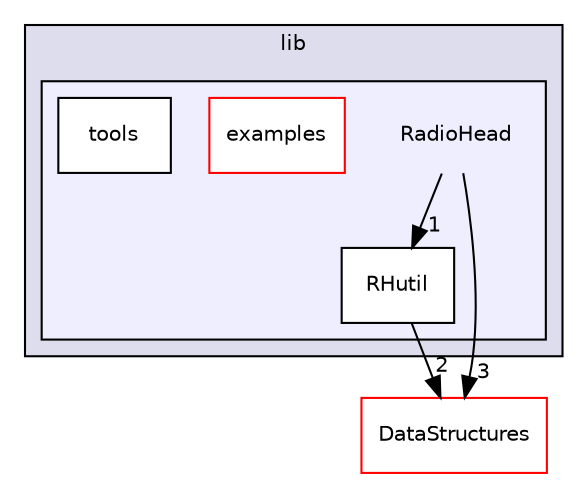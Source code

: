 digraph "C:/Users/disoz/Documents/GitHub/ERT2020GS/Telecom/RFmodem/lib/RadioHead" {
  compound=true
  node [ fontsize="10", fontname="Helvetica"];
  edge [ labelfontsize="10", labelfontname="Helvetica"];
  subgraph clusterdir_214c4232bc91c796264992cfbceb7352 {
    graph [ bgcolor="#ddddee", pencolor="black", label="lib" fontname="Helvetica", fontsize="10", URL="dir_214c4232bc91c796264992cfbceb7352.html"]
  subgraph clusterdir_ef78388813ba77867720a372781a96cc {
    graph [ bgcolor="#eeeeff", pencolor="black", label="" URL="dir_ef78388813ba77867720a372781a96cc.html"];
    dir_ef78388813ba77867720a372781a96cc [shape=plaintext label="RadioHead"];
    dir_f7ae9c9ae6d822f952bba6b2517e8798 [shape=box label="examples" color="red" fillcolor="white" style="filled" URL="dir_f7ae9c9ae6d822f952bba6b2517e8798.html"];
    dir_903f9e936e87c738fa9e4c15f133ee8b [shape=box label="RHutil" color="black" fillcolor="white" style="filled" URL="dir_903f9e936e87c738fa9e4c15f133ee8b.html"];
    dir_84e82516609eb1e3d1550ae03aba3f61 [shape=box label="tools" color="black" fillcolor="white" style="filled" URL="dir_84e82516609eb1e3d1550ae03aba3f61.html"];
  }
  }
  dir_02d2c86cd241969923768d6461021ed8 [shape=box label="DataStructures" fillcolor="white" style="filled" color="red" URL="dir_02d2c86cd241969923768d6461021ed8.html"];
  dir_903f9e936e87c738fa9e4c15f133ee8b->dir_02d2c86cd241969923768d6461021ed8 [headlabel="2", labeldistance=1.5 headhref="dir_000016_000005.html"];
  dir_ef78388813ba77867720a372781a96cc->dir_903f9e936e87c738fa9e4c15f133ee8b [headlabel="1", labeldistance=1.5 headhref="dir_000013_000016.html"];
  dir_ef78388813ba77867720a372781a96cc->dir_02d2c86cd241969923768d6461021ed8 [headlabel="3", labeldistance=1.5 headhref="dir_000013_000005.html"];
}
